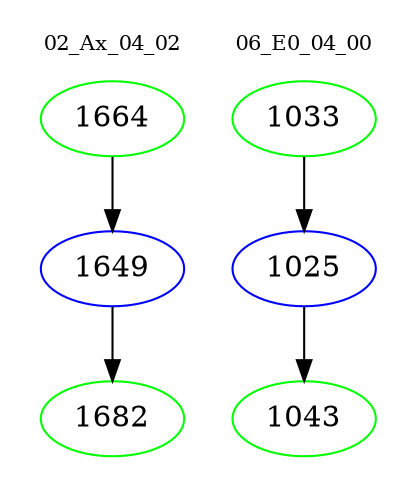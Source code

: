 digraph{
subgraph cluster_0 {
color = white
label = "02_Ax_04_02";
fontsize=10;
T0_1664 [label="1664", color="green"]
T0_1664 -> T0_1649 [color="black"]
T0_1649 [label="1649", color="blue"]
T0_1649 -> T0_1682 [color="black"]
T0_1682 [label="1682", color="green"]
}
subgraph cluster_1 {
color = white
label = "06_E0_04_00";
fontsize=10;
T1_1033 [label="1033", color="green"]
T1_1033 -> T1_1025 [color="black"]
T1_1025 [label="1025", color="blue"]
T1_1025 -> T1_1043 [color="black"]
T1_1043 [label="1043", color="green"]
}
}
